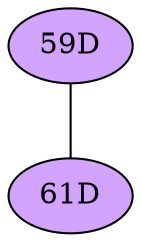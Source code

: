 // The Round Table
graph {
	"59D" [fillcolor="#D3A4FF" style=radial]
	"61D" [fillcolor="#D3A4FF" style=radial]
	"59D" -- "61D" [penwidth=1]
}

